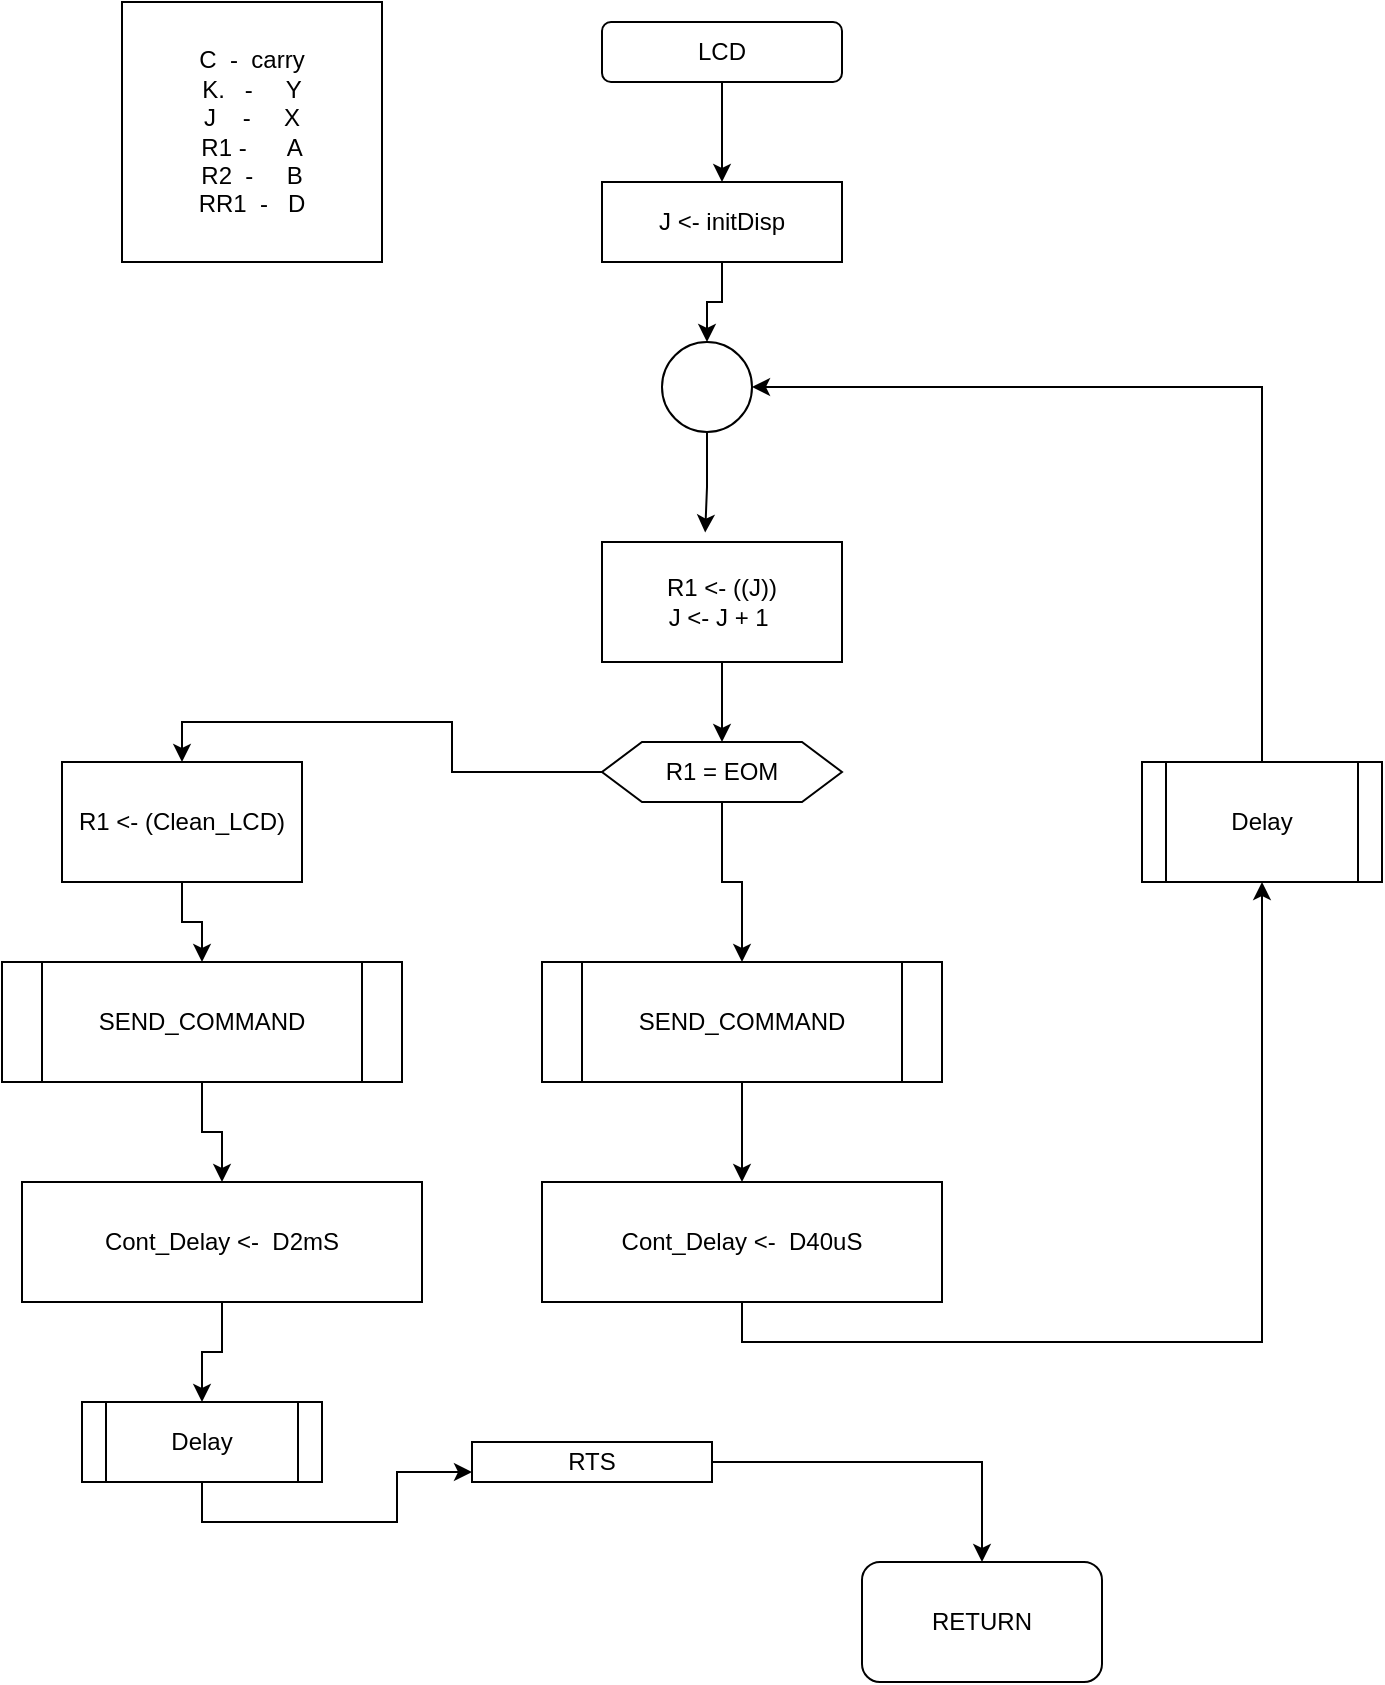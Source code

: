 <mxfile version="14.4.3"><diagram id="oQBS9atG_nGpeFbeFMqw" name="Page-1"><mxGraphModel dx="574" dy="672" grid="1" gridSize="10" guides="1" tooltips="1" connect="1" arrows="1" fold="1" page="1" pageScale="1" pageWidth="850" pageHeight="1100" math="0" shadow="0"><root><mxCell id="0"/><mxCell id="1" parent="0"/><mxCell id="I7hRPP952BB8ef-8ro2c-1" value="C &amp;nbsp;- &amp;nbsp;carry&lt;br&gt;K. &amp;nbsp; - &amp;nbsp; &amp;nbsp; Y&lt;br&gt;J &amp;nbsp; &amp;nbsp;- &amp;nbsp; &amp;nbsp; X&lt;br&gt;R1 - &amp;nbsp; &amp;nbsp; &amp;nbsp;A&lt;br&gt;R2 &amp;nbsp;- &amp;nbsp; &amp;nbsp; B&lt;br&gt;RR1 &amp;nbsp;- &amp;nbsp; D" style="whiteSpace=wrap;html=1;aspect=fixed;" vertex="1" parent="1"><mxGeometry x="250" y="190" width="130" height="130" as="geometry"/></mxCell><mxCell id="I7hRPP952BB8ef-8ro2c-2" style="edgeStyle=orthogonalEdgeStyle;rounded=0;orthogonalLoop=1;jettySize=auto;html=1;exitX=0.5;exitY=1;exitDx=0;exitDy=0;" edge="1" parent="1" source="I7hRPP952BB8ef-8ro2c-3"><mxGeometry relative="1" as="geometry"><mxPoint x="550" y="280" as="targetPoint"/></mxGeometry></mxCell><mxCell id="I7hRPP952BB8ef-8ro2c-3" value="LCD" style="rounded=1;whiteSpace=wrap;html=1;" vertex="1" parent="1"><mxGeometry x="490" y="200" width="120" height="30" as="geometry"/></mxCell><mxCell id="I7hRPP952BB8ef-8ro2c-4" style="edgeStyle=orthogonalEdgeStyle;rounded=0;orthogonalLoop=1;jettySize=auto;html=1;exitX=0.5;exitY=1;exitDx=0;exitDy=0;entryX=0.5;entryY=0;entryDx=0;entryDy=0;" edge="1" parent="1" source="I7hRPP952BB8ef-8ro2c-5" target="I7hRPP952BB8ef-8ro2c-7"><mxGeometry relative="1" as="geometry"/></mxCell><mxCell id="I7hRPP952BB8ef-8ro2c-5" value="J &amp;lt;- initDisp" style="rounded=0;whiteSpace=wrap;html=1;" vertex="1" parent="1"><mxGeometry x="490" y="280" width="120" height="40" as="geometry"/></mxCell><mxCell id="I7hRPP952BB8ef-8ro2c-6" style="edgeStyle=orthogonalEdgeStyle;rounded=0;orthogonalLoop=1;jettySize=auto;html=1;exitX=0.5;exitY=1;exitDx=0;exitDy=0;entryX=0.43;entryY=-0.079;entryDx=0;entryDy=0;entryPerimeter=0;" edge="1" parent="1" source="I7hRPP952BB8ef-8ro2c-7" target="I7hRPP952BB8ef-8ro2c-9"><mxGeometry relative="1" as="geometry"/></mxCell><mxCell id="I7hRPP952BB8ef-8ro2c-7" value="" style="ellipse;whiteSpace=wrap;html=1;aspect=fixed;" vertex="1" parent="1"><mxGeometry x="520" y="360" width="45" height="45" as="geometry"/></mxCell><mxCell id="I7hRPP952BB8ef-8ro2c-8" style="edgeStyle=orthogonalEdgeStyle;rounded=0;orthogonalLoop=1;jettySize=auto;html=1;exitX=0.5;exitY=1;exitDx=0;exitDy=0;entryX=0.5;entryY=0;entryDx=0;entryDy=0;" edge="1" parent="1" source="I7hRPP952BB8ef-8ro2c-9" target="I7hRPP952BB8ef-8ro2c-12"><mxGeometry relative="1" as="geometry"/></mxCell><mxCell id="I7hRPP952BB8ef-8ro2c-9" value="R1 &amp;lt;- ((J))&lt;br&gt;J &amp;lt;- J + 1&amp;nbsp;" style="rounded=0;whiteSpace=wrap;html=1;" vertex="1" parent="1"><mxGeometry x="490" y="460" width="120" height="60" as="geometry"/></mxCell><mxCell id="I7hRPP952BB8ef-8ro2c-10" style="edgeStyle=orthogonalEdgeStyle;rounded=0;orthogonalLoop=1;jettySize=auto;html=1;exitX=0;exitY=0.5;exitDx=0;exitDy=0;entryX=0.5;entryY=0;entryDx=0;entryDy=0;" edge="1" parent="1" source="I7hRPP952BB8ef-8ro2c-12" target="I7hRPP952BB8ef-8ro2c-14"><mxGeometry relative="1" as="geometry"/></mxCell><mxCell id="I7hRPP952BB8ef-8ro2c-11" style="edgeStyle=orthogonalEdgeStyle;rounded=0;orthogonalLoop=1;jettySize=auto;html=1;exitX=0.5;exitY=1;exitDx=0;exitDy=0;entryX=0.5;entryY=0;entryDx=0;entryDy=0;" edge="1" parent="1" source="I7hRPP952BB8ef-8ro2c-12" target="I7hRPP952BB8ef-8ro2c-23"><mxGeometry relative="1" as="geometry"/></mxCell><mxCell id="I7hRPP952BB8ef-8ro2c-12" value="R1 = EOM" style="shape=hexagon;perimeter=hexagonPerimeter2;whiteSpace=wrap;html=1;fixedSize=1;" vertex="1" parent="1"><mxGeometry x="490" y="560" width="120" height="30" as="geometry"/></mxCell><mxCell id="I7hRPP952BB8ef-8ro2c-13" style="edgeStyle=orthogonalEdgeStyle;rounded=0;orthogonalLoop=1;jettySize=auto;html=1;exitX=0.5;exitY=1;exitDx=0;exitDy=0;" edge="1" parent="1" source="I7hRPP952BB8ef-8ro2c-14" target="I7hRPP952BB8ef-8ro2c-16"><mxGeometry relative="1" as="geometry"/></mxCell><mxCell id="I7hRPP952BB8ef-8ro2c-14" value="R1 &amp;lt;- (Clean_LCD)" style="rounded=0;whiteSpace=wrap;html=1;" vertex="1" parent="1"><mxGeometry x="220" y="570" width="120" height="60" as="geometry"/></mxCell><mxCell id="I7hRPP952BB8ef-8ro2c-15" style="edgeStyle=orthogonalEdgeStyle;rounded=0;orthogonalLoop=1;jettySize=auto;html=1;exitX=0.5;exitY=1;exitDx=0;exitDy=0;" edge="1" parent="1" source="I7hRPP952BB8ef-8ro2c-16" target="I7hRPP952BB8ef-8ro2c-18"><mxGeometry relative="1" as="geometry"/></mxCell><mxCell id="I7hRPP952BB8ef-8ro2c-16" value="SEND_COMMAND" style="shape=process;whiteSpace=wrap;html=1;backgroundOutline=1;" vertex="1" parent="1"><mxGeometry x="190" y="670" width="200" height="60" as="geometry"/></mxCell><mxCell id="I7hRPP952BB8ef-8ro2c-17" style="edgeStyle=orthogonalEdgeStyle;rounded=0;orthogonalLoop=1;jettySize=auto;html=1;exitX=0.5;exitY=1;exitDx=0;exitDy=0;entryX=0.5;entryY=0;entryDx=0;entryDy=0;" edge="1" parent="1" source="I7hRPP952BB8ef-8ro2c-18" target="I7hRPP952BB8ef-8ro2c-20"><mxGeometry relative="1" as="geometry"/></mxCell><mxCell id="I7hRPP952BB8ef-8ro2c-18" value="Cont_Delay &amp;lt;- &amp;nbsp;D2mS" style="rounded=0;whiteSpace=wrap;html=1;" vertex="1" parent="1"><mxGeometry x="200" y="780" width="200" height="60" as="geometry"/></mxCell><mxCell id="I7hRPP952BB8ef-8ro2c-29" style="edgeStyle=orthogonalEdgeStyle;rounded=0;orthogonalLoop=1;jettySize=auto;html=1;exitX=0.5;exitY=1;exitDx=0;exitDy=0;entryX=0;entryY=0.75;entryDx=0;entryDy=0;" edge="1" parent="1" source="I7hRPP952BB8ef-8ro2c-20" target="I7hRPP952BB8ef-8ro2c-28"><mxGeometry relative="1" as="geometry"/></mxCell><mxCell id="I7hRPP952BB8ef-8ro2c-20" value="Delay" style="shape=process;whiteSpace=wrap;html=1;backgroundOutline=1;" vertex="1" parent="1"><mxGeometry x="230" y="890" width="120" height="40" as="geometry"/></mxCell><mxCell id="I7hRPP952BB8ef-8ro2c-21" value="RETURN" style="rounded=1;whiteSpace=wrap;html=1;" vertex="1" parent="1"><mxGeometry x="620" y="970" width="120" height="60" as="geometry"/></mxCell><mxCell id="I7hRPP952BB8ef-8ro2c-22" style="edgeStyle=orthogonalEdgeStyle;rounded=0;orthogonalLoop=1;jettySize=auto;html=1;exitX=0.5;exitY=1;exitDx=0;exitDy=0;entryX=0.5;entryY=0;entryDx=0;entryDy=0;" edge="1" parent="1" source="I7hRPP952BB8ef-8ro2c-23" target="I7hRPP952BB8ef-8ro2c-25"><mxGeometry relative="1" as="geometry"/></mxCell><mxCell id="I7hRPP952BB8ef-8ro2c-23" value="SEND_COMMAND" style="shape=process;whiteSpace=wrap;html=1;backgroundOutline=1;" vertex="1" parent="1"><mxGeometry x="460" y="670" width="200" height="60" as="geometry"/></mxCell><mxCell id="I7hRPP952BB8ef-8ro2c-24" style="edgeStyle=orthogonalEdgeStyle;rounded=0;orthogonalLoop=1;jettySize=auto;html=1;exitX=0.5;exitY=1;exitDx=0;exitDy=0;entryX=0.5;entryY=1;entryDx=0;entryDy=0;" edge="1" parent="1" source="I7hRPP952BB8ef-8ro2c-25" target="I7hRPP952BB8ef-8ro2c-27"><mxGeometry relative="1" as="geometry"/></mxCell><mxCell id="I7hRPP952BB8ef-8ro2c-25" value="Cont_Delay &amp;lt;- &amp;nbsp;D40uS" style="rounded=0;whiteSpace=wrap;html=1;" vertex="1" parent="1"><mxGeometry x="460" y="780" width="200" height="60" as="geometry"/></mxCell><mxCell id="I7hRPP952BB8ef-8ro2c-26" style="edgeStyle=orthogonalEdgeStyle;rounded=0;orthogonalLoop=1;jettySize=auto;html=1;exitX=0.5;exitY=0;exitDx=0;exitDy=0;entryX=1;entryY=0.5;entryDx=0;entryDy=0;" edge="1" parent="1" source="I7hRPP952BB8ef-8ro2c-27" target="I7hRPP952BB8ef-8ro2c-7"><mxGeometry relative="1" as="geometry"/></mxCell><mxCell id="I7hRPP952BB8ef-8ro2c-27" value="Delay" style="shape=process;whiteSpace=wrap;html=1;backgroundOutline=1;" vertex="1" parent="1"><mxGeometry x="760" y="570" width="120" height="60" as="geometry"/></mxCell><mxCell id="I7hRPP952BB8ef-8ro2c-30" style="edgeStyle=orthogonalEdgeStyle;rounded=0;orthogonalLoop=1;jettySize=auto;html=1;exitX=1;exitY=0.5;exitDx=0;exitDy=0;" edge="1" parent="1" source="I7hRPP952BB8ef-8ro2c-28" target="I7hRPP952BB8ef-8ro2c-21"><mxGeometry relative="1" as="geometry"/></mxCell><mxCell id="I7hRPP952BB8ef-8ro2c-28" value="RTS" style="rounded=0;whiteSpace=wrap;html=1;" vertex="1" parent="1"><mxGeometry x="425" y="910" width="120" height="20" as="geometry"/></mxCell></root></mxGraphModel></diagram></mxfile>